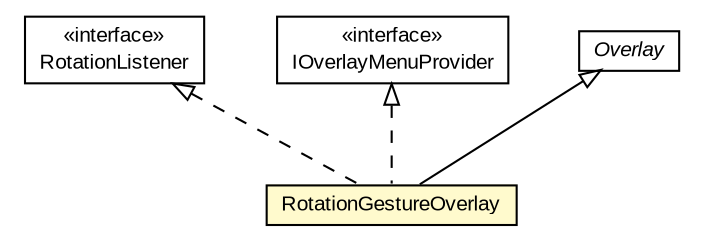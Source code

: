#!/usr/local/bin/dot
#
# Class diagram 
# Generated by UMLGraph version R5_6-24-gf6e263 (http://www.umlgraph.org/)
#

digraph G {
	edge [fontname="arial",fontsize=10,labelfontname="arial",labelfontsize=10];
	node [fontname="arial",fontsize=10,shape=plaintext];
	nodesep=0.25;
	ranksep=0.5;
	// org.osmdroid.views.overlay.gestures.RotationGestureDetector.RotationListener
	c89472 [label=<<table title="org.osmdroid.views.overlay.gestures.RotationGestureDetector.RotationListener" border="0" cellborder="1" cellspacing="0" cellpadding="2" port="p" href="./RotationGestureDetector.RotationListener.html">
		<tr><td><table border="0" cellspacing="0" cellpadding="1">
<tr><td align="center" balign="center"> &#171;interface&#187; </td></tr>
<tr><td align="center" balign="center"> RotationListener </td></tr>
		</table></td></tr>
		</table>>, URL="./RotationGestureDetector.RotationListener.html", fontname="arial", fontcolor="black", fontsize=10.0];
	// org.osmdroid.views.overlay.gestures.RotationGestureOverlay
	c89473 [label=<<table title="org.osmdroid.views.overlay.gestures.RotationGestureOverlay" border="0" cellborder="1" cellspacing="0" cellpadding="2" port="p" bgcolor="lemonChiffon" href="./RotationGestureOverlay.html">
		<tr><td><table border="0" cellspacing="0" cellpadding="1">
<tr><td align="center" balign="center"> RotationGestureOverlay </td></tr>
		</table></td></tr>
		</table>>, URL="./RotationGestureOverlay.html", fontname="arial", fontcolor="black", fontsize=10.0];
	// org.osmdroid.views.overlay.IOverlayMenuProvider
	c89479 [label=<<table title="org.osmdroid.views.overlay.IOverlayMenuProvider" border="0" cellborder="1" cellspacing="0" cellpadding="2" port="p" href="../IOverlayMenuProvider.html">
		<tr><td><table border="0" cellspacing="0" cellpadding="1">
<tr><td align="center" balign="center"> &#171;interface&#187; </td></tr>
<tr><td align="center" balign="center"> IOverlayMenuProvider </td></tr>
		</table></td></tr>
		</table>>, URL="../IOverlayMenuProvider.html", fontname="arial", fontcolor="black", fontsize=10.0];
	// org.osmdroid.views.overlay.Overlay
	c89500 [label=<<table title="org.osmdroid.views.overlay.Overlay" border="0" cellborder="1" cellspacing="0" cellpadding="2" port="p" href="../Overlay.html">
		<tr><td><table border="0" cellspacing="0" cellpadding="1">
<tr><td align="center" balign="center"><font face="arial italic"> Overlay </font></td></tr>
		</table></td></tr>
		</table>>, URL="../Overlay.html", fontname="arial", fontcolor="black", fontsize=10.0];
	//org.osmdroid.views.overlay.gestures.RotationGestureOverlay extends org.osmdroid.views.overlay.Overlay
	c89500:p -> c89473:p [dir=back,arrowtail=empty];
	//org.osmdroid.views.overlay.gestures.RotationGestureOverlay implements org.osmdroid.views.overlay.gestures.RotationGestureDetector.RotationListener
	c89472:p -> c89473:p [dir=back,arrowtail=empty,style=dashed];
	//org.osmdroid.views.overlay.gestures.RotationGestureOverlay implements org.osmdroid.views.overlay.IOverlayMenuProvider
	c89479:p -> c89473:p [dir=back,arrowtail=empty,style=dashed];
}


